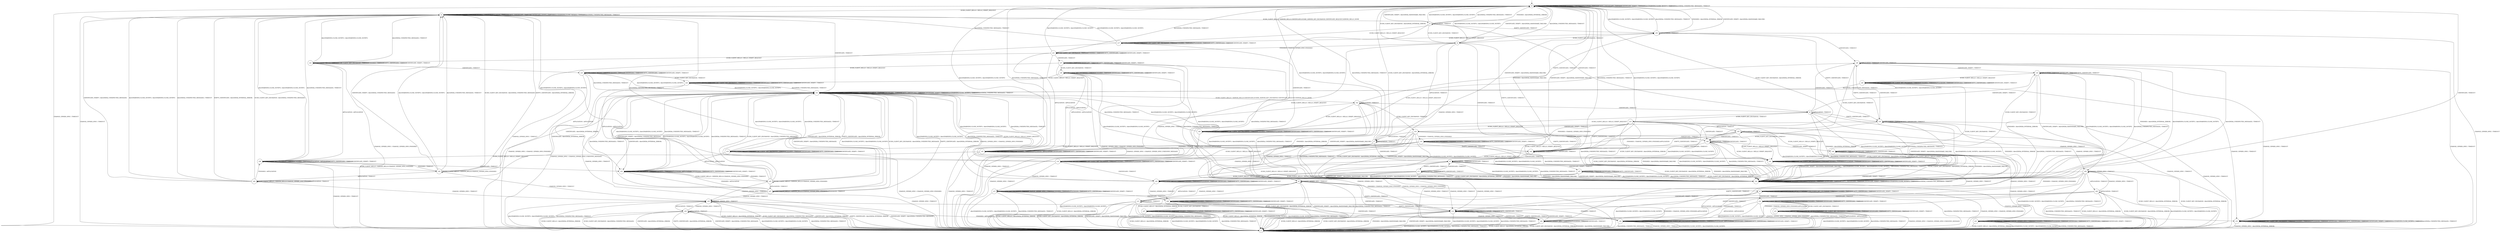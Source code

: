 digraph g {

	s0 [shape="circle" label="s0"];
	s1 [shape="circle" label="s1"];
	s2 [shape="circle" label="s2"];
	s3 [shape="circle" label="s3"];
	s4 [shape="circle" label="s4"];
	s5 [shape="circle" label="s5"];
	s6 [shape="circle" label="s6"];
	s7 [shape="circle" label="s7"];
	s8 [shape="circle" label="s8"];
	s9 [shape="circle" label="s9"];
	s10 [shape="circle" label="s10"];
	s11 [shape="circle" label="s11"];
	s12 [shape="circle" label="s12"];
	s13 [shape="circle" label="s13"];
	s14 [shape="circle" label="s14"];
	s15 [shape="circle" label="s15"];
	s16 [shape="circle" label="s16"];
	s17 [shape="circle" label="s17"];
	s18 [shape="circle" label="s18"];
	s19 [shape="circle" label="s19"];
	s20 [shape="circle" label="s20"];
	s21 [shape="circle" label="s21"];
	s22 [shape="circle" label="s22"];
	s23 [shape="circle" label="s23"];
	s24 [shape="circle" label="s24"];
	s25 [shape="circle" label="s25"];
	s26 [shape="circle" label="s26"];
	s27 [shape="circle" label="s27"];
	s28 [shape="circle" label="s28"];
	s29 [shape="circle" label="s29"];
	s30 [shape="circle" label="s30"];
	s31 [shape="circle" label="s31"];
	s32 [shape="circle" label="s32"];
	s33 [shape="circle" label="s33"];
	s34 [shape="circle" label="s34"];
	s35 [shape="circle" label="s35"];
	s36 [shape="circle" label="s36"];
	s37 [shape="circle" label="s37"];
	s38 [shape="circle" label="s38"];
	s39 [shape="circle" label="s39"];
	s40 [shape="circle" label="s40"];
	s41 [shape="circle" label="s41"];
	s42 [shape="circle" label="s42"];
	s43 [shape="circle" label="s43"];
	s44 [shape="circle" label="s44"];
	s45 [shape="circle" label="s45"];
	s46 [shape="circle" label="s46"];
	s47 [shape="circle" label="s47"];
	s48 [shape="circle" label="s48"];
	s49 [shape="circle" label="s49"];
	s50 [shape="circle" label="s50"];
	s51 [shape="circle" label="s51"];
	s52 [shape="circle" label="s52"];
	s53 [shape="circle" label="s53"];
	s54 [shape="circle" label="s54"];
	s55 [shape="circle" label="s55"];
	s56 [shape="circle" label="s56"];
	s57 [shape="circle" label="s57"];
	s58 [shape="circle" label="s58"];
	s59 [shape="circle" label="s59"];
	s60 [shape="circle" label="s60"];
	s0 -> s2 [label="ECDH_CLIENT_HELLO / HELLO_VERIFY_REQUEST"];
	s0 -> s0 [label="ECDH_CLIENT_KEY_EXCHANGE / TIMEOUT"];
	s0 -> s1 [label="CHANGE_CIPHER_SPEC / TIMEOUT"];
	s0 -> s0 [label="FINISHED / TIMEOUT"];
	s0 -> s0 [label="APPLICATION / TIMEOUT"];
	s0 -> s54 [label="CERTIFICATE / TIMEOUT"];
	s0 -> s0 [label="EMPTY_CERTIFICATE / TIMEOUT"];
	s0 -> s0 [label="CERTIFICATE_VERIFY / TIMEOUT"];
	s0 -> s0 [label="Alert(WARNING,CLOSE_NOTIFY) / TIMEOUT"];
	s0 -> s0 [label="Alert(FATAL,UNEXPECTED_MESSAGE) / TIMEOUT"];
	s1 -> s1 [label="ECDH_CLIENT_HELLO / TIMEOUT"];
	s1 -> s1 [label="ECDH_CLIENT_KEY_EXCHANGE / TIMEOUT"];
	s1 -> s1 [label="CHANGE_CIPHER_SPEC / TIMEOUT"];
	s1 -> s1 [label="FINISHED / TIMEOUT"];
	s1 -> s1 [label="APPLICATION / TIMEOUT"];
	s1 -> s1 [label="CERTIFICATE / TIMEOUT"];
	s1 -> s1 [label="EMPTY_CERTIFICATE / TIMEOUT"];
	s1 -> s1 [label="CERTIFICATE_VERIFY / TIMEOUT"];
	s1 -> s1 [label="Alert(WARNING,CLOSE_NOTIFY) / TIMEOUT"];
	s1 -> s1 [label="Alert(FATAL,UNEXPECTED_MESSAGE) / TIMEOUT"];
	s2 -> s3 [label="ECDH_CLIENT_HELLO / SERVER_HELLO,CERTIFICATE,ECDHE_SERVER_KEY_EXCHANGE,CERTIFICATE_REQUEST,SERVER_HELLO_DONE"];
	s2 -> s2 [label="ECDH_CLIENT_KEY_EXCHANGE / TIMEOUT"];
	s2 -> s1 [label="CHANGE_CIPHER_SPEC / TIMEOUT"];
	s2 -> s2 [label="FINISHED / TIMEOUT"];
	s2 -> s2 [label="APPLICATION / TIMEOUT"];
	s2 -> s51 [label="CERTIFICATE / TIMEOUT"];
	s2 -> s2 [label="EMPTY_CERTIFICATE / TIMEOUT"];
	s2 -> s2 [label="CERTIFICATE_VERIFY / TIMEOUT"];
	s2 -> s2 [label="Alert(WARNING,CLOSE_NOTIFY) / TIMEOUT"];
	s2 -> s2 [label="Alert(FATAL,UNEXPECTED_MESSAGE) / TIMEOUT"];
	s3 -> s17 [label="ECDH_CLIENT_HELLO / HELLO_VERIFY_REQUEST"];
	s3 -> s4 [label="ECDH_CLIENT_KEY_EXCHANGE / TIMEOUT"];
	s3 -> s1 [label="CHANGE_CIPHER_SPEC / TIMEOUT"];
	s3 -> s0 [label="FINISHED / Alert(FATAL,INTERNAL_ERROR)"];
	s3 -> s3 [label="APPLICATION / TIMEOUT"];
	s3 -> s9 [label="CERTIFICATE / TIMEOUT"];
	s3 -> s50 [label="EMPTY_CERTIFICATE / TIMEOUT"];
	s3 -> s0 [label="CERTIFICATE_VERIFY / Alert(FATAL,HANDSHAKE_FAILURE)"];
	s3 -> s0 [label="Alert(WARNING,CLOSE_NOTIFY) / Alert(WARNING,CLOSE_NOTIFY)"];
	s3 -> s0 [label="Alert(FATAL,UNEXPECTED_MESSAGE) / TIMEOUT"];
	s4 -> s14 [label="ECDH_CLIENT_HELLO / HELLO_VERIFY_REQUEST"];
	s4 -> s0 [label="ECDH_CLIENT_KEY_EXCHANGE / Alert(FATAL,INTERNAL_ERROR)"];
	s4 -> s6 [label="CHANGE_CIPHER_SPEC / TIMEOUT"];
	s4 -> s21 [label="FINISHED / CHANGE_CIPHER_SPEC,FINISHED"];
	s4 -> s7 [label="APPLICATION / TIMEOUT"];
	s4 -> s5 [label="CERTIFICATE / TIMEOUT"];
	s4 -> s42 [label="EMPTY_CERTIFICATE / TIMEOUT"];
	s4 -> s0 [label="CERTIFICATE_VERIFY / Alert(FATAL,HANDSHAKE_FAILURE)"];
	s4 -> s0 [label="Alert(WARNING,CLOSE_NOTIFY) / Alert(WARNING,CLOSE_NOTIFY)"];
	s4 -> s0 [label="Alert(FATAL,UNEXPECTED_MESSAGE) / TIMEOUT"];
	s5 -> s39 [label="ECDH_CLIENT_HELLO / HELLO_VERIFY_REQUEST"];
	s5 -> s54 [label="ECDH_CLIENT_KEY_EXCHANGE / Alert(FATAL,INTERNAL_ERROR)"];
	s5 -> s44 [label="CHANGE_CIPHER_SPEC / TIMEOUT"];
	s5 -> s54 [label="FINISHED / Alert(FATAL,HANDSHAKE_FAILURE)"];
	s5 -> s5 [label="APPLICATION / TIMEOUT"];
	s5 -> s5 [label="CERTIFICATE / TIMEOUT"];
	s5 -> s11 [label="EMPTY_CERTIFICATE / TIMEOUT"];
	s5 -> s57 [label="CERTIFICATE_VERIFY / TIMEOUT"];
	s5 -> s54 [label="Alert(WARNING,CLOSE_NOTIFY) / Alert(WARNING,CLOSE_NOTIFY)"];
	s5 -> s54 [label="Alert(FATAL,UNEXPECTED_MESSAGE) / TIMEOUT"];
	s6 -> s1 [label="ECDH_CLIENT_HELLO / Alert(FATAL,INTERNAL_ERROR)"];
	s6 -> s1 [label="ECDH_CLIENT_KEY_EXCHANGE / Alert(FATAL,INTERNAL_ERROR)"];
	s6 -> s6 [label="CHANGE_CIPHER_SPEC / TIMEOUT"];
	s6 -> s8 [label="FINISHED / CHANGE_CIPHER_SPEC,FINISHED"];
	s6 -> s13 [label="APPLICATION / TIMEOUT"];
	s6 -> s44 [label="CERTIFICATE / TIMEOUT"];
	s6 -> s12 [label="EMPTY_CERTIFICATE / TIMEOUT"];
	s6 -> s1 [label="CERTIFICATE_VERIFY / Alert(FATAL,HANDSHAKE_FAILURE)"];
	s6 -> s1 [label="Alert(WARNING,CLOSE_NOTIFY) / Alert(WARNING,CLOSE_NOTIFY)"];
	s6 -> s1 [label="Alert(FATAL,UNEXPECTED_MESSAGE) / TIMEOUT"];
	s7 -> s14 [label="ECDH_CLIENT_HELLO / HELLO_VERIFY_REQUEST"];
	s7 -> s0 [label="ECDH_CLIENT_KEY_EXCHANGE / Alert(FATAL,INTERNAL_ERROR)"];
	s7 -> s6 [label="CHANGE_CIPHER_SPEC / TIMEOUT"];
	s7 -> s30 [label="FINISHED / CHANGE_CIPHER_SPEC,FINISHED,APPLICATION"];
	s7 -> s7 [label="APPLICATION / TIMEOUT"];
	s7 -> s5 [label="CERTIFICATE / TIMEOUT"];
	s7 -> s42 [label="EMPTY_CERTIFICATE / TIMEOUT"];
	s7 -> s0 [label="CERTIFICATE_VERIFY / Alert(FATAL,HANDSHAKE_FAILURE)"];
	s7 -> s0 [label="Alert(WARNING,CLOSE_NOTIFY) / Alert(WARNING,CLOSE_NOTIFY)"];
	s7 -> s0 [label="Alert(FATAL,UNEXPECTED_MESSAGE) / TIMEOUT"];
	s8 -> s8 [label="ECDH_CLIENT_HELLO / Alert(WARNING,NO_RENEGOTIATION)"];
	s8 -> s8 [label="ECDH_CLIENT_KEY_EXCHANGE / TIMEOUT"];
	s8 -> s1 [label="CHANGE_CIPHER_SPEC / CHANGE_CIPHER_SPEC,FINISHED"];
	s8 -> s8 [label="FINISHED / TIMEOUT"];
	s8 -> s34 [label="APPLICATION / APPLICATION"];
	s8 -> s32 [label="CERTIFICATE / TIMEOUT"];
	s8 -> s8 [label="EMPTY_CERTIFICATE / TIMEOUT"];
	s8 -> s8 [label="CERTIFICATE_VERIFY / TIMEOUT"];
	s8 -> s1 [label="Alert(WARNING,CLOSE_NOTIFY) / Alert(WARNING,CLOSE_NOTIFY)"];
	s8 -> s1 [label="Alert(FATAL,UNEXPECTED_MESSAGE) / TIMEOUT"];
	s9 -> s56 [label="ECDH_CLIENT_HELLO / HELLO_VERIFY_REQUEST"];
	s9 -> s10 [label="ECDH_CLIENT_KEY_EXCHANGE / TIMEOUT"];
	s9 -> s1 [label="CHANGE_CIPHER_SPEC / TIMEOUT"];
	s9 -> s54 [label="FINISHED / Alert(FATAL,INTERNAL_ERROR)"];
	s9 -> s9 [label="APPLICATION / TIMEOUT"];
	s9 -> s36 [label="CERTIFICATE / TIMEOUT"];
	s9 -> s35 [label="EMPTY_CERTIFICATE / TIMEOUT"];
	s9 -> s16 [label="CERTIFICATE_VERIFY / TIMEOUT"];
	s9 -> s54 [label="Alert(WARNING,CLOSE_NOTIFY) / Alert(WARNING,CLOSE_NOTIFY)"];
	s9 -> s54 [label="Alert(FATAL,UNEXPECTED_MESSAGE) / TIMEOUT"];
	s10 -> s41 [label="ECDH_CLIENT_HELLO / HELLO_VERIFY_REQUEST"];
	s10 -> s54 [label="ECDH_CLIENT_KEY_EXCHANGE / Alert(FATAL,INTERNAL_ERROR)"];
	s10 -> s48 [label="CHANGE_CIPHER_SPEC / TIMEOUT"];
	s10 -> s18 [label="FINISHED / CHANGE_CIPHER_SPEC,FINISHED"];
	s10 -> s55 [label="APPLICATION / TIMEOUT"];
	s10 -> s45 [label="CERTIFICATE / TIMEOUT"];
	s10 -> s42 [label="EMPTY_CERTIFICATE / TIMEOUT"];
	s10 -> s53 [label="CERTIFICATE_VERIFY / TIMEOUT"];
	s10 -> s54 [label="Alert(WARNING,CLOSE_NOTIFY) / Alert(WARNING,CLOSE_NOTIFY)"];
	s10 -> s54 [label="Alert(FATAL,UNEXPECTED_MESSAGE) / TIMEOUT"];
	s11 -> s39 [label="ECDH_CLIENT_HELLO / HELLO_VERIFY_REQUEST"];
	s11 -> s54 [label="ECDH_CLIENT_KEY_EXCHANGE / Alert(FATAL,INTERNAL_ERROR)"];
	s11 -> s12 [label="CHANGE_CIPHER_SPEC / TIMEOUT"];
	s11 -> s54 [label="FINISHED / Alert(FATAL,HANDSHAKE_FAILURE)"];
	s11 -> s11 [label="APPLICATION / TIMEOUT"];
	s11 -> s5 [label="CERTIFICATE / TIMEOUT"];
	s11 -> s11 [label="EMPTY_CERTIFICATE / TIMEOUT"];
	s11 -> s54 [label="CERTIFICATE_VERIFY / Alert(FATAL,HANDSHAKE_FAILURE)"];
	s11 -> s54 [label="Alert(WARNING,CLOSE_NOTIFY) / Alert(WARNING,CLOSE_NOTIFY)"];
	s11 -> s54 [label="Alert(FATAL,UNEXPECTED_MESSAGE) / TIMEOUT"];
	s12 -> s1 [label="ECDH_CLIENT_HELLO / Alert(FATAL,INTERNAL_ERROR)"];
	s12 -> s1 [label="ECDH_CLIENT_KEY_EXCHANGE / Alert(FATAL,INTERNAL_ERROR)"];
	s12 -> s12 [label="CHANGE_CIPHER_SPEC / TIMEOUT"];
	s12 -> s1 [label="FINISHED / Alert(FATAL,HANDSHAKE_FAILURE)"];
	s12 -> s12 [label="APPLICATION / TIMEOUT"];
	s12 -> s44 [label="CERTIFICATE / TIMEOUT"];
	s12 -> s12 [label="EMPTY_CERTIFICATE / TIMEOUT"];
	s12 -> s1 [label="CERTIFICATE_VERIFY / Alert(FATAL,HANDSHAKE_FAILURE)"];
	s12 -> s1 [label="Alert(WARNING,CLOSE_NOTIFY) / Alert(WARNING,CLOSE_NOTIFY)"];
	s12 -> s1 [label="Alert(FATAL,UNEXPECTED_MESSAGE) / TIMEOUT"];
	s13 -> s1 [label="ECDH_CLIENT_HELLO / Alert(FATAL,INTERNAL_ERROR)"];
	s13 -> s1 [label="ECDH_CLIENT_KEY_EXCHANGE / Alert(FATAL,INTERNAL_ERROR)"];
	s13 -> s6 [label="CHANGE_CIPHER_SPEC / TIMEOUT"];
	s13 -> s34 [label="FINISHED / CHANGE_CIPHER_SPEC,FINISHED,APPLICATION"];
	s13 -> s13 [label="APPLICATION / TIMEOUT"];
	s13 -> s44 [label="CERTIFICATE / TIMEOUT"];
	s13 -> s12 [label="EMPTY_CERTIFICATE / TIMEOUT"];
	s13 -> s1 [label="CERTIFICATE_VERIFY / Alert(FATAL,HANDSHAKE_FAILURE)"];
	s13 -> s1 [label="Alert(WARNING,CLOSE_NOTIFY) / Alert(WARNING,CLOSE_NOTIFY)"];
	s13 -> s1 [label="Alert(FATAL,UNEXPECTED_MESSAGE) / TIMEOUT"];
	s14 -> s14 [label="ECDH_CLIENT_HELLO / TIMEOUT"];
	s14 -> s14 [label="ECDH_CLIENT_KEY_EXCHANGE / TIMEOUT"];
	s14 -> s15 [label="CHANGE_CIPHER_SPEC / TIMEOUT"];
	s14 -> s14 [label="FINISHED / TIMEOUT"];
	s14 -> s14 [label="APPLICATION / TIMEOUT"];
	s14 -> s39 [label="CERTIFICATE / TIMEOUT"];
	s14 -> s14 [label="EMPTY_CERTIFICATE / TIMEOUT"];
	s14 -> s14 [label="CERTIFICATE_VERIFY / TIMEOUT"];
	s14 -> s2 [label="Alert(WARNING,CLOSE_NOTIFY) / Alert(WARNING,CLOSE_NOTIFY)"];
	s14 -> s2 [label="Alert(FATAL,UNEXPECTED_MESSAGE) / TIMEOUT"];
	s15 -> s1 [label="ECDH_CLIENT_HELLO / Alert(FATAL,INTERNAL_ERROR)"];
	s15 -> s15 [label="ECDH_CLIENT_KEY_EXCHANGE / TIMEOUT"];
	s15 -> s15 [label="CHANGE_CIPHER_SPEC / TIMEOUT"];
	s15 -> s15 [label="FINISHED / TIMEOUT"];
	s15 -> s15 [label="APPLICATION / TIMEOUT"];
	s15 -> s26 [label="CERTIFICATE / TIMEOUT"];
	s15 -> s15 [label="EMPTY_CERTIFICATE / TIMEOUT"];
	s15 -> s15 [label="CERTIFICATE_VERIFY / TIMEOUT"];
	s15 -> s1 [label="Alert(WARNING,CLOSE_NOTIFY) / Alert(WARNING,CLOSE_NOTIFY)"];
	s15 -> s1 [label="Alert(FATAL,UNEXPECTED_MESSAGE) / TIMEOUT"];
	s16 -> s40 [label="ECDH_CLIENT_HELLO / HELLO_VERIFY_REQUEST"];
	s16 -> s46 [label="ECDH_CLIENT_KEY_EXCHANGE / TIMEOUT"];
	s16 -> s31 [label="CHANGE_CIPHER_SPEC / TIMEOUT"];
	s16 -> s54 [label="FINISHED / Alert(FATAL,INTERNAL_ERROR)"];
	s16 -> s16 [label="APPLICATION / TIMEOUT"];
	s16 -> s16 [label="CERTIFICATE / TIMEOUT"];
	s16 -> s16 [label="EMPTY_CERTIFICATE / TIMEOUT"];
	s16 -> s54 [label="CERTIFICATE_VERIFY / Alert(FATAL,HANDSHAKE_FAILURE)"];
	s16 -> s54 [label="Alert(WARNING,CLOSE_NOTIFY) / Alert(WARNING,CLOSE_NOTIFY)"];
	s16 -> s54 [label="Alert(FATAL,UNEXPECTED_MESSAGE) / TIMEOUT"];
	s17 -> s17 [label="ECDH_CLIENT_HELLO / TIMEOUT"];
	s17 -> s17 [label="ECDH_CLIENT_KEY_EXCHANGE / TIMEOUT"];
	s17 -> s1 [label="CHANGE_CIPHER_SPEC / TIMEOUT"];
	s17 -> s17 [label="FINISHED / TIMEOUT"];
	s17 -> s17 [label="APPLICATION / TIMEOUT"];
	s17 -> s56 [label="CERTIFICATE / TIMEOUT"];
	s17 -> s17 [label="EMPTY_CERTIFICATE / TIMEOUT"];
	s17 -> s17 [label="CERTIFICATE_VERIFY / TIMEOUT"];
	s17 -> s2 [label="Alert(WARNING,CLOSE_NOTIFY) / Alert(WARNING,CLOSE_NOTIFY)"];
	s17 -> s2 [label="Alert(FATAL,UNEXPECTED_MESSAGE) / TIMEOUT"];
	s18 -> s19 [label="ECDH_CLIENT_HELLO / HELLO_VERIFY_REQUEST"];
	s18 -> s18 [label="ECDH_CLIENT_KEY_EXCHANGE / TIMEOUT"];
	s18 -> s1 [label="CHANGE_CIPHER_SPEC / CHANGE_CIPHER_SPEC,FINISHED"];
	s18 -> s18 [label="FINISHED / TIMEOUT"];
	s18 -> s30 [label="APPLICATION / APPLICATION"];
	s18 -> s18 [label="CERTIFICATE / TIMEOUT"];
	s18 -> s18 [label="EMPTY_CERTIFICATE / TIMEOUT"];
	s18 -> s18 [label="CERTIFICATE_VERIFY / TIMEOUT"];
	s18 -> s54 [label="Alert(WARNING,CLOSE_NOTIFY) / Alert(WARNING,CLOSE_NOTIFY)"];
	s18 -> s54 [label="Alert(FATAL,UNEXPECTED_MESSAGE) / TIMEOUT"];
	s19 -> s19 [label="ECDH_CLIENT_HELLO / TIMEOUT"];
	s19 -> s19 [label="ECDH_CLIENT_KEY_EXCHANGE / TIMEOUT"];
	s19 -> s1 [label="CHANGE_CIPHER_SPEC / CHANGE_CIPHER_SPEC,FINISHED"];
	s19 -> s19 [label="FINISHED / TIMEOUT"];
	s19 -> s20 [label="APPLICATION / APPLICATION"];
	s19 -> s19 [label="CERTIFICATE / TIMEOUT"];
	s19 -> s19 [label="EMPTY_CERTIFICATE / TIMEOUT"];
	s19 -> s19 [label="CERTIFICATE_VERIFY / TIMEOUT"];
	s19 -> s51 [label="Alert(WARNING,CLOSE_NOTIFY) / Alert(WARNING,CLOSE_NOTIFY)"];
	s19 -> s51 [label="Alert(FATAL,UNEXPECTED_MESSAGE) / TIMEOUT"];
	s20 -> s25 [label="ECDH_CLIENT_HELLO / SERVER_HELLO,CHANGE_CIPHER_SPEC,FINISHED"];
	s20 -> s20 [label="ECDH_CLIENT_KEY_EXCHANGE / TIMEOUT"];
	s20 -> s1 [label="CHANGE_CIPHER_SPEC / TIMEOUT"];
	s20 -> s20 [label="FINISHED / TIMEOUT"];
	s20 -> s20 [label="APPLICATION / APPLICATION"];
	s20 -> s20 [label="CERTIFICATE / TIMEOUT"];
	s20 -> s20 [label="EMPTY_CERTIFICATE / TIMEOUT"];
	s20 -> s20 [label="CERTIFICATE_VERIFY / TIMEOUT"];
	s20 -> s51 [label="Alert(WARNING,CLOSE_NOTIFY) / Alert(WARNING,CLOSE_NOTIFY)"];
	s20 -> s51 [label="Alert(FATAL,UNEXPECTED_MESSAGE) / TIMEOUT"];
	s21 -> s22 [label="ECDH_CLIENT_HELLO / HELLO_VERIFY_REQUEST"];
	s21 -> s21 [label="ECDH_CLIENT_KEY_EXCHANGE / TIMEOUT"];
	s21 -> s1 [label="CHANGE_CIPHER_SPEC / CHANGE_CIPHER_SPEC,FINISHED"];
	s21 -> s21 [label="FINISHED / TIMEOUT"];
	s21 -> s30 [label="APPLICATION / APPLICATION"];
	s21 -> s37 [label="CERTIFICATE / TIMEOUT"];
	s21 -> s21 [label="EMPTY_CERTIFICATE / TIMEOUT"];
	s21 -> s21 [label="CERTIFICATE_VERIFY / TIMEOUT"];
	s21 -> s0 [label="Alert(WARNING,CLOSE_NOTIFY) / Alert(WARNING,CLOSE_NOTIFY)"];
	s21 -> s0 [label="Alert(FATAL,UNEXPECTED_MESSAGE) / TIMEOUT"];
	s22 -> s22 [label="ECDH_CLIENT_HELLO / TIMEOUT"];
	s22 -> s22 [label="ECDH_CLIENT_KEY_EXCHANGE / TIMEOUT"];
	s22 -> s1 [label="CHANGE_CIPHER_SPEC / CHANGE_CIPHER_SPEC,FINISHED"];
	s22 -> s22 [label="FINISHED / TIMEOUT"];
	s22 -> s58 [label="APPLICATION / APPLICATION"];
	s22 -> s23 [label="CERTIFICATE / TIMEOUT"];
	s22 -> s22 [label="EMPTY_CERTIFICATE / TIMEOUT"];
	s22 -> s22 [label="CERTIFICATE_VERIFY / TIMEOUT"];
	s22 -> s2 [label="Alert(WARNING,CLOSE_NOTIFY) / Alert(WARNING,CLOSE_NOTIFY)"];
	s22 -> s2 [label="Alert(FATAL,UNEXPECTED_MESSAGE) / TIMEOUT"];
	s23 -> s23 [label="ECDH_CLIENT_HELLO / TIMEOUT"];
	s23 -> s24 [label="ECDH_CLIENT_KEY_EXCHANGE / TIMEOUT"];
	s23 -> s1 [label="CHANGE_CIPHER_SPEC / CHANGE_CIPHER_SPEC,FINISHED"];
	s23 -> s23 [label="FINISHED / TIMEOUT"];
	s23 -> s20 [label="APPLICATION / APPLICATION"];
	s23 -> s23 [label="CERTIFICATE / TIMEOUT"];
	s23 -> s23 [label="EMPTY_CERTIFICATE / TIMEOUT"];
	s23 -> s23 [label="CERTIFICATE_VERIFY / TIMEOUT"];
	s23 -> s51 [label="Alert(WARNING,CLOSE_NOTIFY) / Alert(WARNING,CLOSE_NOTIFY)"];
	s23 -> s51 [label="Alert(FATAL,UNEXPECTED_MESSAGE) / TIMEOUT"];
	s24 -> s24 [label="ECDH_CLIENT_HELLO / TIMEOUT"];
	s24 -> s24 [label="ECDH_CLIENT_KEY_EXCHANGE / TIMEOUT"];
	s24 -> s1 [label="CHANGE_CIPHER_SPEC / CHANGE_CIPHER_SPEC,UNKNOWN_MESSAGE"];
	s24 -> s24 [label="FINISHED / TIMEOUT"];
	s24 -> s20 [label="APPLICATION / APPLICATION"];
	s24 -> s24 [label="CERTIFICATE / TIMEOUT"];
	s24 -> s24 [label="EMPTY_CERTIFICATE / TIMEOUT"];
	s24 -> s24 [label="CERTIFICATE_VERIFY / TIMEOUT"];
	s24 -> s51 [label="Alert(WARNING,CLOSE_NOTIFY) / Alert(WARNING,CLOSE_NOTIFY)"];
	s24 -> s51 [label="Alert(FATAL,UNEXPECTED_MESSAGE) / TIMEOUT"];
	s25 -> s25 [label="ECDH_CLIENT_HELLO / SERVER_HELLO,CHANGE_CIPHER_SPEC,FINISHED"];
	s25 -> s51 [label="ECDH_CLIENT_KEY_EXCHANGE / Alert(FATAL,UNEXPECTED_MESSAGE)"];
	s25 -> s28 [label="CHANGE_CIPHER_SPEC / TIMEOUT"];
	s25 -> s20 [label="FINISHED / TIMEOUT"];
	s25 -> s47 [label="APPLICATION / TIMEOUT"];
	s25 -> s51 [label="CERTIFICATE / Alert(FATAL,INTERNAL_ERROR)"];
	s25 -> s51 [label="EMPTY_CERTIFICATE / Alert(FATAL,INTERNAL_ERROR)"];
	s25 -> s51 [label="CERTIFICATE_VERIFY / Alert(FATAL,UNEXPECTED_MESSAGE)"];
	s25 -> s51 [label="Alert(WARNING,CLOSE_NOTIFY) / Alert(WARNING,CLOSE_NOTIFY)"];
	s25 -> s51 [label="Alert(FATAL,UNEXPECTED_MESSAGE) / TIMEOUT"];
	s26 -> s1 [label="ECDH_CLIENT_HELLO / Alert(FATAL,INTERNAL_ERROR)"];
	s26 -> s27 [label="ECDH_CLIENT_KEY_EXCHANGE / TIMEOUT"];
	s26 -> s26 [label="CHANGE_CIPHER_SPEC / TIMEOUT"];
	s26 -> s26 [label="FINISHED / TIMEOUT"];
	s26 -> s26 [label="APPLICATION / TIMEOUT"];
	s26 -> s26 [label="CERTIFICATE / TIMEOUT"];
	s26 -> s26 [label="EMPTY_CERTIFICATE / TIMEOUT"];
	s26 -> s26 [label="CERTIFICATE_VERIFY / TIMEOUT"];
	s26 -> s1 [label="Alert(WARNING,CLOSE_NOTIFY) / Alert(WARNING,CLOSE_NOTIFY)"];
	s26 -> s1 [label="Alert(FATAL,UNEXPECTED_MESSAGE) / TIMEOUT"];
	s27 -> s1 [label="ECDH_CLIENT_HELLO / Alert(FATAL,INTERNAL_ERROR)"];
	s27 -> s27 [label="ECDH_CLIENT_KEY_EXCHANGE / TIMEOUT"];
	s27 -> s31 [label="CHANGE_CIPHER_SPEC / TIMEOUT"];
	s27 -> s27 [label="FINISHED / TIMEOUT"];
	s27 -> s27 [label="APPLICATION / TIMEOUT"];
	s27 -> s27 [label="CERTIFICATE / TIMEOUT"];
	s27 -> s27 [label="EMPTY_CERTIFICATE / TIMEOUT"];
	s27 -> s27 [label="CERTIFICATE_VERIFY / TIMEOUT"];
	s27 -> s1 [label="Alert(WARNING,CLOSE_NOTIFY) / Alert(WARNING,CLOSE_NOTIFY)"];
	s27 -> s1 [label="Alert(FATAL,UNEXPECTED_MESSAGE) / TIMEOUT"];
	s28 -> s1 [label="ECDH_CLIENT_HELLO / Alert(FATAL,INTERNAL_ERROR)"];
	s28 -> s1 [label="ECDH_CLIENT_KEY_EXCHANGE / Alert(FATAL,UNEXPECTED_MESSAGE)"];
	s28 -> s28 [label="CHANGE_CIPHER_SPEC / TIMEOUT"];
	s28 -> s34 [label="FINISHED / TIMEOUT"];
	s28 -> s29 [label="APPLICATION / TIMEOUT"];
	s28 -> s1 [label="CERTIFICATE / Alert(FATAL,INTERNAL_ERROR)"];
	s28 -> s1 [label="EMPTY_CERTIFICATE / Alert(FATAL,INTERNAL_ERROR)"];
	s28 -> s1 [label="CERTIFICATE_VERIFY / Alert(FATAL,UNEXPECTED_MESSAGE)"];
	s28 -> s1 [label="Alert(WARNING,CLOSE_NOTIFY) / Alert(WARNING,CLOSE_NOTIFY)"];
	s28 -> s1 [label="Alert(FATAL,UNEXPECTED_MESSAGE) / TIMEOUT"];
	s29 -> s1 [label="ECDH_CLIENT_HELLO / Alert(FATAL,INTERNAL_ERROR)"];
	s29 -> s1 [label="ECDH_CLIENT_KEY_EXCHANGE / Alert(FATAL,UNEXPECTED_MESSAGE)"];
	s29 -> s28 [label="CHANGE_CIPHER_SPEC / TIMEOUT"];
	s29 -> s34 [label="FINISHED / APPLICATION"];
	s29 -> s29 [label="APPLICATION / TIMEOUT"];
	s29 -> s1 [label="CERTIFICATE / Alert(FATAL,INTERNAL_ERROR)"];
	s29 -> s1 [label="EMPTY_CERTIFICATE / Alert(FATAL,INTERNAL_ERROR)"];
	s29 -> s1 [label="CERTIFICATE_VERIFY / Alert(FATAL,UNEXPECTED_MESSAGE)"];
	s29 -> s1 [label="Alert(WARNING,CLOSE_NOTIFY) / Alert(WARNING,CLOSE_NOTIFY)"];
	s29 -> s1 [label="Alert(FATAL,UNEXPECTED_MESSAGE) / TIMEOUT"];
	s30 -> s58 [label="ECDH_CLIENT_HELLO / HELLO_VERIFY_REQUEST"];
	s30 -> s30 [label="ECDH_CLIENT_KEY_EXCHANGE / TIMEOUT"];
	s30 -> s1 [label="CHANGE_CIPHER_SPEC / TIMEOUT"];
	s30 -> s30 [label="FINISHED / TIMEOUT"];
	s30 -> s30 [label="APPLICATION / APPLICATION"];
	s30 -> s30 [label="CERTIFICATE / TIMEOUT"];
	s30 -> s30 [label="EMPTY_CERTIFICATE / TIMEOUT"];
	s30 -> s30 [label="CERTIFICATE_VERIFY / TIMEOUT"];
	s30 -> s0 [label="Alert(WARNING,CLOSE_NOTIFY) / Alert(WARNING,CLOSE_NOTIFY)"];
	s30 -> s0 [label="Alert(FATAL,UNEXPECTED_MESSAGE) / TIMEOUT"];
	s31 -> s31 [label="ECDH_CLIENT_HELLO / TIMEOUT"];
	s31 -> s31 [label="ECDH_CLIENT_KEY_EXCHANGE / TIMEOUT"];
	s31 -> s1 [label="CHANGE_CIPHER_SPEC / Alert(FATAL,INTERNAL_ERROR)"];
	s31 -> s31 [label="FINISHED / TIMEOUT"];
	s31 -> s31 [label="APPLICATION / TIMEOUT"];
	s31 -> s31 [label="CERTIFICATE / TIMEOUT"];
	s31 -> s31 [label="EMPTY_CERTIFICATE / TIMEOUT"];
	s31 -> s31 [label="CERTIFICATE_VERIFY / TIMEOUT"];
	s31 -> s31 [label="Alert(WARNING,CLOSE_NOTIFY) / TIMEOUT"];
	s31 -> s31 [label="Alert(FATAL,UNEXPECTED_MESSAGE) / TIMEOUT"];
	s32 -> s32 [label="ECDH_CLIENT_HELLO / Alert(WARNING,NO_RENEGOTIATION)"];
	s32 -> s33 [label="ECDH_CLIENT_KEY_EXCHANGE / TIMEOUT"];
	s32 -> s1 [label="CHANGE_CIPHER_SPEC / CHANGE_CIPHER_SPEC,FINISHED"];
	s32 -> s32 [label="FINISHED / TIMEOUT"];
	s32 -> s34 [label="APPLICATION / APPLICATION"];
	s32 -> s32 [label="CERTIFICATE / TIMEOUT"];
	s32 -> s32 [label="EMPTY_CERTIFICATE / TIMEOUT"];
	s32 -> s32 [label="CERTIFICATE_VERIFY / TIMEOUT"];
	s32 -> s1 [label="Alert(WARNING,CLOSE_NOTIFY) / Alert(WARNING,CLOSE_NOTIFY)"];
	s32 -> s1 [label="Alert(FATAL,UNEXPECTED_MESSAGE) / TIMEOUT"];
	s33 -> s33 [label="ECDH_CLIENT_HELLO / Alert(WARNING,NO_RENEGOTIATION)"];
	s33 -> s33 [label="ECDH_CLIENT_KEY_EXCHANGE / TIMEOUT"];
	s33 -> s1 [label="CHANGE_CIPHER_SPEC / CHANGE_CIPHER_SPEC,UNKNOWN_MESSAGE"];
	s33 -> s33 [label="FINISHED / TIMEOUT"];
	s33 -> s34 [label="APPLICATION / APPLICATION"];
	s33 -> s33 [label="CERTIFICATE / TIMEOUT"];
	s33 -> s33 [label="EMPTY_CERTIFICATE / TIMEOUT"];
	s33 -> s33 [label="CERTIFICATE_VERIFY / TIMEOUT"];
	s33 -> s1 [label="Alert(WARNING,CLOSE_NOTIFY) / Alert(WARNING,CLOSE_NOTIFY)"];
	s33 -> s1 [label="Alert(FATAL,UNEXPECTED_MESSAGE) / TIMEOUT"];
	s34 -> s34 [label="ECDH_CLIENT_HELLO / Alert(WARNING,NO_RENEGOTIATION)"];
	s34 -> s34 [label="ECDH_CLIENT_KEY_EXCHANGE / TIMEOUT"];
	s34 -> s1 [label="CHANGE_CIPHER_SPEC / TIMEOUT"];
	s34 -> s34 [label="FINISHED / TIMEOUT"];
	s34 -> s34 [label="APPLICATION / APPLICATION"];
	s34 -> s34 [label="CERTIFICATE / TIMEOUT"];
	s34 -> s34 [label="EMPTY_CERTIFICATE / TIMEOUT"];
	s34 -> s34 [label="CERTIFICATE_VERIFY / TIMEOUT"];
	s34 -> s1 [label="Alert(WARNING,CLOSE_NOTIFY) / Alert(WARNING,CLOSE_NOTIFY)"];
	s34 -> s1 [label="Alert(FATAL,UNEXPECTED_MESSAGE) / TIMEOUT"];
	s35 -> s56 [label="ECDH_CLIENT_HELLO / HELLO_VERIFY_REQUEST"];
	s35 -> s42 [label="ECDH_CLIENT_KEY_EXCHANGE / TIMEOUT"];
	s35 -> s1 [label="CHANGE_CIPHER_SPEC / TIMEOUT"];
	s35 -> s54 [label="FINISHED / Alert(FATAL,INTERNAL_ERROR)"];
	s35 -> s35 [label="APPLICATION / TIMEOUT"];
	s35 -> s36 [label="CERTIFICATE / TIMEOUT"];
	s35 -> s35 [label="EMPTY_CERTIFICATE / TIMEOUT"];
	s35 -> s54 [label="CERTIFICATE_VERIFY / Alert(FATAL,HANDSHAKE_FAILURE)"];
	s35 -> s54 [label="Alert(WARNING,CLOSE_NOTIFY) / Alert(WARNING,CLOSE_NOTIFY)"];
	s35 -> s54 [label="Alert(FATAL,UNEXPECTED_MESSAGE) / TIMEOUT"];
	s36 -> s56 [label="ECDH_CLIENT_HELLO / HELLO_VERIFY_REQUEST"];
	s36 -> s45 [label="ECDH_CLIENT_KEY_EXCHANGE / TIMEOUT"];
	s36 -> s1 [label="CHANGE_CIPHER_SPEC / TIMEOUT"];
	s36 -> s54 [label="FINISHED / Alert(FATAL,INTERNAL_ERROR)"];
	s36 -> s36 [label="APPLICATION / TIMEOUT"];
	s36 -> s36 [label="CERTIFICATE / TIMEOUT"];
	s36 -> s35 [label="EMPTY_CERTIFICATE / TIMEOUT"];
	s36 -> s16 [label="CERTIFICATE_VERIFY / TIMEOUT"];
	s36 -> s54 [label="Alert(WARNING,CLOSE_NOTIFY) / Alert(WARNING,CLOSE_NOTIFY)"];
	s36 -> s54 [label="Alert(FATAL,UNEXPECTED_MESSAGE) / TIMEOUT"];
	s37 -> s23 [label="ECDH_CLIENT_HELLO / HELLO_VERIFY_REQUEST"];
	s37 -> s38 [label="ECDH_CLIENT_KEY_EXCHANGE / TIMEOUT"];
	s37 -> s1 [label="CHANGE_CIPHER_SPEC / CHANGE_CIPHER_SPEC,FINISHED"];
	s37 -> s37 [label="FINISHED / TIMEOUT"];
	s37 -> s30 [label="APPLICATION / APPLICATION"];
	s37 -> s37 [label="CERTIFICATE / TIMEOUT"];
	s37 -> s37 [label="EMPTY_CERTIFICATE / TIMEOUT"];
	s37 -> s37 [label="CERTIFICATE_VERIFY / TIMEOUT"];
	s37 -> s54 [label="Alert(WARNING,CLOSE_NOTIFY) / Alert(WARNING,CLOSE_NOTIFY)"];
	s37 -> s54 [label="Alert(FATAL,UNEXPECTED_MESSAGE) / TIMEOUT"];
	s38 -> s24 [label="ECDH_CLIENT_HELLO / HELLO_VERIFY_REQUEST"];
	s38 -> s38 [label="ECDH_CLIENT_KEY_EXCHANGE / TIMEOUT"];
	s38 -> s1 [label="CHANGE_CIPHER_SPEC / CHANGE_CIPHER_SPEC,UNKNOWN_MESSAGE"];
	s38 -> s38 [label="FINISHED / TIMEOUT"];
	s38 -> s30 [label="APPLICATION / APPLICATION"];
	s38 -> s38 [label="CERTIFICATE / TIMEOUT"];
	s38 -> s38 [label="EMPTY_CERTIFICATE / TIMEOUT"];
	s38 -> s38 [label="CERTIFICATE_VERIFY / TIMEOUT"];
	s38 -> s54 [label="Alert(WARNING,CLOSE_NOTIFY) / Alert(WARNING,CLOSE_NOTIFY)"];
	s38 -> s54 [label="Alert(FATAL,UNEXPECTED_MESSAGE) / TIMEOUT"];
	s39 -> s39 [label="ECDH_CLIENT_HELLO / TIMEOUT"];
	s39 -> s40 [label="ECDH_CLIENT_KEY_EXCHANGE / TIMEOUT"];
	s39 -> s26 [label="CHANGE_CIPHER_SPEC / TIMEOUT"];
	s39 -> s39 [label="FINISHED / TIMEOUT"];
	s39 -> s39 [label="APPLICATION / TIMEOUT"];
	s39 -> s39 [label="CERTIFICATE / TIMEOUT"];
	s39 -> s39 [label="EMPTY_CERTIFICATE / TIMEOUT"];
	s39 -> s39 [label="CERTIFICATE_VERIFY / TIMEOUT"];
	s39 -> s51 [label="Alert(WARNING,CLOSE_NOTIFY) / Alert(WARNING,CLOSE_NOTIFY)"];
	s39 -> s51 [label="Alert(FATAL,UNEXPECTED_MESSAGE) / TIMEOUT"];
	s40 -> s40 [label="ECDH_CLIENT_HELLO / TIMEOUT"];
	s40 -> s40 [label="ECDH_CLIENT_KEY_EXCHANGE / TIMEOUT"];
	s40 -> s31 [label="CHANGE_CIPHER_SPEC / TIMEOUT"];
	s40 -> s40 [label="FINISHED / TIMEOUT"];
	s40 -> s40 [label="APPLICATION / TIMEOUT"];
	s40 -> s40 [label="CERTIFICATE / TIMEOUT"];
	s40 -> s40 [label="EMPTY_CERTIFICATE / TIMEOUT"];
	s40 -> s40 [label="CERTIFICATE_VERIFY / TIMEOUT"];
	s40 -> s51 [label="Alert(WARNING,CLOSE_NOTIFY) / Alert(WARNING,CLOSE_NOTIFY)"];
	s40 -> s51 [label="Alert(FATAL,UNEXPECTED_MESSAGE) / TIMEOUT"];
	s41 -> s41 [label="ECDH_CLIENT_HELLO / TIMEOUT"];
	s41 -> s41 [label="ECDH_CLIENT_KEY_EXCHANGE / TIMEOUT"];
	s41 -> s43 [label="CHANGE_CIPHER_SPEC / TIMEOUT"];
	s41 -> s41 [label="FINISHED / TIMEOUT"];
	s41 -> s41 [label="APPLICATION / TIMEOUT"];
	s41 -> s41 [label="CERTIFICATE / TIMEOUT"];
	s41 -> s41 [label="EMPTY_CERTIFICATE / TIMEOUT"];
	s41 -> s41 [label="CERTIFICATE_VERIFY / TIMEOUT"];
	s41 -> s51 [label="Alert(WARNING,CLOSE_NOTIFY) / Alert(WARNING,CLOSE_NOTIFY)"];
	s41 -> s51 [label="Alert(FATAL,UNEXPECTED_MESSAGE) / TIMEOUT"];
	s42 -> s14 [label="ECDH_CLIENT_HELLO / HELLO_VERIFY_REQUEST"];
	s42 -> s0 [label="ECDH_CLIENT_KEY_EXCHANGE / Alert(FATAL,INTERNAL_ERROR)"];
	s42 -> s12 [label="CHANGE_CIPHER_SPEC / TIMEOUT"];
	s42 -> s0 [label="FINISHED / Alert(FATAL,HANDSHAKE_FAILURE)"];
	s42 -> s42 [label="APPLICATION / TIMEOUT"];
	s42 -> s5 [label="CERTIFICATE / TIMEOUT"];
	s42 -> s42 [label="EMPTY_CERTIFICATE / TIMEOUT"];
	s42 -> s0 [label="CERTIFICATE_VERIFY / Alert(FATAL,HANDSHAKE_FAILURE)"];
	s42 -> s0 [label="Alert(WARNING,CLOSE_NOTIFY) / Alert(WARNING,CLOSE_NOTIFY)"];
	s42 -> s0 [label="Alert(FATAL,UNEXPECTED_MESSAGE) / TIMEOUT"];
	s43 -> s1 [label="ECDH_CLIENT_HELLO / Alert(FATAL,INTERNAL_ERROR)"];
	s43 -> s43 [label="ECDH_CLIENT_KEY_EXCHANGE / TIMEOUT"];
	s43 -> s43 [label="CHANGE_CIPHER_SPEC / TIMEOUT"];
	s43 -> s43 [label="FINISHED / TIMEOUT"];
	s43 -> s43 [label="APPLICATION / TIMEOUT"];
	s43 -> s43 [label="CERTIFICATE / TIMEOUT"];
	s43 -> s43 [label="EMPTY_CERTIFICATE / TIMEOUT"];
	s43 -> s43 [label="CERTIFICATE_VERIFY / TIMEOUT"];
	s43 -> s1 [label="Alert(WARNING,CLOSE_NOTIFY) / Alert(WARNING,CLOSE_NOTIFY)"];
	s43 -> s1 [label="Alert(FATAL,UNEXPECTED_MESSAGE) / TIMEOUT"];
	s44 -> s1 [label="ECDH_CLIENT_HELLO / Alert(FATAL,INTERNAL_ERROR)"];
	s44 -> s1 [label="ECDH_CLIENT_KEY_EXCHANGE / Alert(FATAL,INTERNAL_ERROR)"];
	s44 -> s44 [label="CHANGE_CIPHER_SPEC / TIMEOUT"];
	s44 -> s1 [label="FINISHED / Alert(FATAL,HANDSHAKE_FAILURE)"];
	s44 -> s44 [label="APPLICATION / TIMEOUT"];
	s44 -> s44 [label="CERTIFICATE / TIMEOUT"];
	s44 -> s12 [label="EMPTY_CERTIFICATE / TIMEOUT"];
	s44 -> s12 [label="CERTIFICATE_VERIFY / TIMEOUT"];
	s44 -> s1 [label="Alert(WARNING,CLOSE_NOTIFY) / Alert(WARNING,CLOSE_NOTIFY)"];
	s44 -> s1 [label="Alert(FATAL,UNEXPECTED_MESSAGE) / TIMEOUT"];
	s45 -> s41 [label="ECDH_CLIENT_HELLO / HELLO_VERIFY_REQUEST"];
	s45 -> s54 [label="ECDH_CLIENT_KEY_EXCHANGE / Alert(FATAL,INTERNAL_ERROR)"];
	s45 -> s44 [label="CHANGE_CIPHER_SPEC / TIMEOUT"];
	s45 -> s54 [label="FINISHED / Alert(FATAL,HANDSHAKE_FAILURE)"];
	s45 -> s45 [label="APPLICATION / TIMEOUT"];
	s45 -> s45 [label="CERTIFICATE / TIMEOUT"];
	s45 -> s42 [label="EMPTY_CERTIFICATE / TIMEOUT"];
	s45 -> s46 [label="CERTIFICATE_VERIFY / TIMEOUT"];
	s45 -> s54 [label="Alert(WARNING,CLOSE_NOTIFY) / Alert(WARNING,CLOSE_NOTIFY)"];
	s45 -> s54 [label="Alert(FATAL,UNEXPECTED_MESSAGE) / TIMEOUT"];
	s46 -> s41 [label="ECDH_CLIENT_HELLO / HELLO_VERIFY_REQUEST"];
	s46 -> s54 [label="ECDH_CLIENT_KEY_EXCHANGE / Alert(FATAL,INTERNAL_ERROR)"];
	s46 -> s12 [label="CHANGE_CIPHER_SPEC / TIMEOUT"];
	s46 -> s54 [label="FINISHED / Alert(FATAL,HANDSHAKE_FAILURE)"];
	s46 -> s46 [label="APPLICATION / TIMEOUT"];
	s46 -> s46 [label="CERTIFICATE / TIMEOUT"];
	s46 -> s46 [label="EMPTY_CERTIFICATE / TIMEOUT"];
	s46 -> s54 [label="CERTIFICATE_VERIFY / Alert(FATAL,HANDSHAKE_FAILURE)"];
	s46 -> s54 [label="Alert(WARNING,CLOSE_NOTIFY) / Alert(WARNING,CLOSE_NOTIFY)"];
	s46 -> s54 [label="Alert(FATAL,UNEXPECTED_MESSAGE) / TIMEOUT"];
	s47 -> s47 [label="ECDH_CLIENT_HELLO / SERVER_HELLO,CHANGE_CIPHER_SPEC,FINISHED"];
	s47 -> s51 [label="ECDH_CLIENT_KEY_EXCHANGE / Alert(FATAL,UNEXPECTED_MESSAGE)"];
	s47 -> s28 [label="CHANGE_CIPHER_SPEC / TIMEOUT"];
	s47 -> s20 [label="FINISHED / APPLICATION"];
	s47 -> s47 [label="APPLICATION / TIMEOUT"];
	s47 -> s51 [label="CERTIFICATE / Alert(FATAL,INTERNAL_ERROR)"];
	s47 -> s51 [label="EMPTY_CERTIFICATE / Alert(FATAL,INTERNAL_ERROR)"];
	s47 -> s51 [label="CERTIFICATE_VERIFY / Alert(FATAL,UNEXPECTED_MESSAGE)"];
	s47 -> s51 [label="Alert(WARNING,CLOSE_NOTIFY) / Alert(WARNING,CLOSE_NOTIFY)"];
	s47 -> s51 [label="Alert(FATAL,UNEXPECTED_MESSAGE) / TIMEOUT"];
	s48 -> s1 [label="ECDH_CLIENT_HELLO / Alert(FATAL,INTERNAL_ERROR)"];
	s48 -> s1 [label="ECDH_CLIENT_KEY_EXCHANGE / Alert(FATAL,INTERNAL_ERROR)"];
	s48 -> s48 [label="CHANGE_CIPHER_SPEC / TIMEOUT"];
	s48 -> s8 [label="FINISHED / CHANGE_CIPHER_SPEC,FINISHED"];
	s48 -> s49 [label="APPLICATION / TIMEOUT"];
	s48 -> s44 [label="CERTIFICATE / TIMEOUT"];
	s48 -> s12 [label="EMPTY_CERTIFICATE / TIMEOUT"];
	s48 -> s6 [label="CERTIFICATE_VERIFY / TIMEOUT"];
	s48 -> s1 [label="Alert(WARNING,CLOSE_NOTIFY) / Alert(WARNING,CLOSE_NOTIFY)"];
	s48 -> s1 [label="Alert(FATAL,UNEXPECTED_MESSAGE) / TIMEOUT"];
	s49 -> s1 [label="ECDH_CLIENT_HELLO / Alert(FATAL,INTERNAL_ERROR)"];
	s49 -> s1 [label="ECDH_CLIENT_KEY_EXCHANGE / Alert(FATAL,INTERNAL_ERROR)"];
	s49 -> s48 [label="CHANGE_CIPHER_SPEC / TIMEOUT"];
	s49 -> s34 [label="FINISHED / CHANGE_CIPHER_SPEC,FINISHED,APPLICATION"];
	s49 -> s49 [label="APPLICATION / TIMEOUT"];
	s49 -> s44 [label="CERTIFICATE / TIMEOUT"];
	s49 -> s12 [label="EMPTY_CERTIFICATE / TIMEOUT"];
	s49 -> s13 [label="CERTIFICATE_VERIFY / TIMEOUT"];
	s49 -> s1 [label="Alert(WARNING,CLOSE_NOTIFY) / Alert(WARNING,CLOSE_NOTIFY)"];
	s49 -> s1 [label="Alert(FATAL,UNEXPECTED_MESSAGE) / TIMEOUT"];
	s50 -> s17 [label="ECDH_CLIENT_HELLO / HELLO_VERIFY_REQUEST"];
	s50 -> s4 [label="ECDH_CLIENT_KEY_EXCHANGE / TIMEOUT"];
	s50 -> s1 [label="CHANGE_CIPHER_SPEC / TIMEOUT"];
	s50 -> s0 [label="FINISHED / Alert(FATAL,INTERNAL_ERROR)"];
	s50 -> s50 [label="APPLICATION / TIMEOUT"];
	s50 -> s36 [label="CERTIFICATE / TIMEOUT"];
	s50 -> s35 [label="EMPTY_CERTIFICATE / TIMEOUT"];
	s50 -> s0 [label="CERTIFICATE_VERIFY / Alert(FATAL,HANDSHAKE_FAILURE)"];
	s50 -> s0 [label="Alert(WARNING,CLOSE_NOTIFY) / Alert(WARNING,CLOSE_NOTIFY)"];
	s50 -> s0 [label="Alert(FATAL,UNEXPECTED_MESSAGE) / TIMEOUT"];
	s51 -> s52 [label="ECDH_CLIENT_HELLO / SERVER_HELLO,CERTIFICATE,ECDHE_SERVER_KEY_EXCHANGE,CERTIFICATE_REQUEST,SERVER_HELLO_DONE"];
	s51 -> s51 [label="ECDH_CLIENT_KEY_EXCHANGE / TIMEOUT"];
	s51 -> s1 [label="CHANGE_CIPHER_SPEC / TIMEOUT"];
	s51 -> s51 [label="FINISHED / TIMEOUT"];
	s51 -> s51 [label="APPLICATION / TIMEOUT"];
	s51 -> s51 [label="CERTIFICATE / TIMEOUT"];
	s51 -> s51 [label="EMPTY_CERTIFICATE / TIMEOUT"];
	s51 -> s51 [label="CERTIFICATE_VERIFY / TIMEOUT"];
	s51 -> s51 [label="Alert(WARNING,CLOSE_NOTIFY) / TIMEOUT"];
	s51 -> s51 [label="Alert(FATAL,UNEXPECTED_MESSAGE) / TIMEOUT"];
	s52 -> s56 [label="ECDH_CLIENT_HELLO / HELLO_VERIFY_REQUEST"];
	s52 -> s53 [label="ECDH_CLIENT_KEY_EXCHANGE / TIMEOUT"];
	s52 -> s1 [label="CHANGE_CIPHER_SPEC / TIMEOUT"];
	s52 -> s54 [label="FINISHED / Alert(FATAL,INTERNAL_ERROR)"];
	s52 -> s52 [label="APPLICATION / TIMEOUT"];
	s52 -> s9 [label="CERTIFICATE / TIMEOUT"];
	s52 -> s50 [label="EMPTY_CERTIFICATE / TIMEOUT"];
	s52 -> s54 [label="CERTIFICATE_VERIFY / Alert(FATAL,HANDSHAKE_FAILURE)"];
	s52 -> s54 [label="Alert(WARNING,CLOSE_NOTIFY) / Alert(WARNING,CLOSE_NOTIFY)"];
	s52 -> s54 [label="Alert(FATAL,UNEXPECTED_MESSAGE) / TIMEOUT"];
	s53 -> s41 [label="ECDH_CLIENT_HELLO / HELLO_VERIFY_REQUEST"];
	s53 -> s54 [label="ECDH_CLIENT_KEY_EXCHANGE / Alert(FATAL,INTERNAL_ERROR)"];
	s53 -> s6 [label="CHANGE_CIPHER_SPEC / TIMEOUT"];
	s53 -> s18 [label="FINISHED / CHANGE_CIPHER_SPEC,FINISHED"];
	s53 -> s7 [label="APPLICATION / TIMEOUT"];
	s53 -> s45 [label="CERTIFICATE / TIMEOUT"];
	s53 -> s42 [label="EMPTY_CERTIFICATE / TIMEOUT"];
	s53 -> s54 [label="CERTIFICATE_VERIFY / Alert(FATAL,HANDSHAKE_FAILURE)"];
	s53 -> s54 [label="Alert(WARNING,CLOSE_NOTIFY) / Alert(WARNING,CLOSE_NOTIFY)"];
	s53 -> s54 [label="Alert(FATAL,UNEXPECTED_MESSAGE) / TIMEOUT"];
	s54 -> s51 [label="ECDH_CLIENT_HELLO / HELLO_VERIFY_REQUEST"];
	s54 -> s54 [label="ECDH_CLIENT_KEY_EXCHANGE / TIMEOUT"];
	s54 -> s1 [label="CHANGE_CIPHER_SPEC / TIMEOUT"];
	s54 -> s54 [label="FINISHED / TIMEOUT"];
	s54 -> s54 [label="APPLICATION / TIMEOUT"];
	s54 -> s54 [label="CERTIFICATE / TIMEOUT"];
	s54 -> s54 [label="EMPTY_CERTIFICATE / TIMEOUT"];
	s54 -> s54 [label="CERTIFICATE_VERIFY / TIMEOUT"];
	s54 -> s54 [label="Alert(WARNING,CLOSE_NOTIFY) / TIMEOUT"];
	s54 -> s54 [label="Alert(FATAL,UNEXPECTED_MESSAGE) / TIMEOUT"];
	s55 -> s41 [label="ECDH_CLIENT_HELLO / HELLO_VERIFY_REQUEST"];
	s55 -> s54 [label="ECDH_CLIENT_KEY_EXCHANGE / Alert(FATAL,INTERNAL_ERROR)"];
	s55 -> s48 [label="CHANGE_CIPHER_SPEC / TIMEOUT"];
	s55 -> s30 [label="FINISHED / CHANGE_CIPHER_SPEC,FINISHED,APPLICATION"];
	s55 -> s55 [label="APPLICATION / TIMEOUT"];
	s55 -> s45 [label="CERTIFICATE / TIMEOUT"];
	s55 -> s42 [label="EMPTY_CERTIFICATE / TIMEOUT"];
	s55 -> s7 [label="CERTIFICATE_VERIFY / TIMEOUT"];
	s55 -> s54 [label="Alert(WARNING,CLOSE_NOTIFY) / Alert(WARNING,CLOSE_NOTIFY)"];
	s55 -> s54 [label="Alert(FATAL,UNEXPECTED_MESSAGE) / TIMEOUT"];
	s56 -> s56 [label="ECDH_CLIENT_HELLO / TIMEOUT"];
	s56 -> s56 [label="ECDH_CLIENT_KEY_EXCHANGE / TIMEOUT"];
	s56 -> s1 [label="CHANGE_CIPHER_SPEC / TIMEOUT"];
	s56 -> s56 [label="FINISHED / TIMEOUT"];
	s56 -> s56 [label="APPLICATION / TIMEOUT"];
	s56 -> s56 [label="CERTIFICATE / TIMEOUT"];
	s56 -> s56 [label="EMPTY_CERTIFICATE / TIMEOUT"];
	s56 -> s56 [label="CERTIFICATE_VERIFY / TIMEOUT"];
	s56 -> s51 [label="Alert(WARNING,CLOSE_NOTIFY) / Alert(WARNING,CLOSE_NOTIFY)"];
	s56 -> s51 [label="Alert(FATAL,UNEXPECTED_MESSAGE) / TIMEOUT"];
	s57 -> s39 [label="ECDH_CLIENT_HELLO / HELLO_VERIFY_REQUEST"];
	s57 -> s54 [label="ECDH_CLIENT_KEY_EXCHANGE / Alert(FATAL,INTERNAL_ERROR)"];
	s57 -> s12 [label="CHANGE_CIPHER_SPEC / TIMEOUT"];
	s57 -> s54 [label="FINISHED / Alert(FATAL,HANDSHAKE_FAILURE)"];
	s57 -> s57 [label="APPLICATION / TIMEOUT"];
	s57 -> s57 [label="CERTIFICATE / TIMEOUT"];
	s57 -> s57 [label="EMPTY_CERTIFICATE / TIMEOUT"];
	s57 -> s54 [label="CERTIFICATE_VERIFY / Alert(FATAL,HANDSHAKE_FAILURE)"];
	s57 -> s54 [label="Alert(WARNING,CLOSE_NOTIFY) / Alert(WARNING,CLOSE_NOTIFY)"];
	s57 -> s54 [label="Alert(FATAL,UNEXPECTED_MESSAGE) / TIMEOUT"];
	s58 -> s59 [label="ECDH_CLIENT_HELLO / SERVER_HELLO,CHANGE_CIPHER_SPEC,FINISHED"];
	s58 -> s58 [label="ECDH_CLIENT_KEY_EXCHANGE / TIMEOUT"];
	s58 -> s1 [label="CHANGE_CIPHER_SPEC / TIMEOUT"];
	s58 -> s58 [label="FINISHED / TIMEOUT"];
	s58 -> s58 [label="APPLICATION / APPLICATION"];
	s58 -> s20 [label="CERTIFICATE / TIMEOUT"];
	s58 -> s58 [label="EMPTY_CERTIFICATE / TIMEOUT"];
	s58 -> s58 [label="CERTIFICATE_VERIFY / TIMEOUT"];
	s58 -> s2 [label="Alert(WARNING,CLOSE_NOTIFY) / Alert(WARNING,CLOSE_NOTIFY)"];
	s58 -> s2 [label="Alert(FATAL,UNEXPECTED_MESSAGE) / TIMEOUT"];
	s59 -> s59 [label="ECDH_CLIENT_HELLO / SERVER_HELLO,CHANGE_CIPHER_SPEC,FINISHED"];
	s59 -> s2 [label="ECDH_CLIENT_KEY_EXCHANGE / Alert(FATAL,UNEXPECTED_MESSAGE)"];
	s59 -> s28 [label="CHANGE_CIPHER_SPEC / TIMEOUT"];
	s59 -> s58 [label="FINISHED / TIMEOUT"];
	s59 -> s60 [label="APPLICATION / TIMEOUT"];
	s59 -> s51 [label="CERTIFICATE / Alert(FATAL,INTERNAL_ERROR)"];
	s59 -> s2 [label="EMPTY_CERTIFICATE / Alert(FATAL,INTERNAL_ERROR)"];
	s59 -> s2 [label="CERTIFICATE_VERIFY / Alert(FATAL,UNEXPECTED_MESSAGE)"];
	s59 -> s2 [label="Alert(WARNING,CLOSE_NOTIFY) / Alert(WARNING,CLOSE_NOTIFY)"];
	s59 -> s2 [label="Alert(FATAL,UNEXPECTED_MESSAGE) / TIMEOUT"];
	s60 -> s60 [label="ECDH_CLIENT_HELLO / SERVER_HELLO,CHANGE_CIPHER_SPEC,FINISHED"];
	s60 -> s2 [label="ECDH_CLIENT_KEY_EXCHANGE / Alert(FATAL,UNEXPECTED_MESSAGE)"];
	s60 -> s28 [label="CHANGE_CIPHER_SPEC / TIMEOUT"];
	s60 -> s58 [label="FINISHED / APPLICATION"];
	s60 -> s60 [label="APPLICATION / TIMEOUT"];
	s60 -> s51 [label="CERTIFICATE / Alert(FATAL,INTERNAL_ERROR)"];
	s60 -> s2 [label="EMPTY_CERTIFICATE / Alert(FATAL,INTERNAL_ERROR)"];
	s60 -> s2 [label="CERTIFICATE_VERIFY / Alert(FATAL,UNEXPECTED_MESSAGE)"];
	s60 -> s2 [label="Alert(WARNING,CLOSE_NOTIFY) / Alert(WARNING,CLOSE_NOTIFY)"];
	s60 -> s2 [label="Alert(FATAL,UNEXPECTED_MESSAGE) / TIMEOUT"];

__start0 [label="" shape="none" width="0" height="0"];
__start0 -> s0;

}
